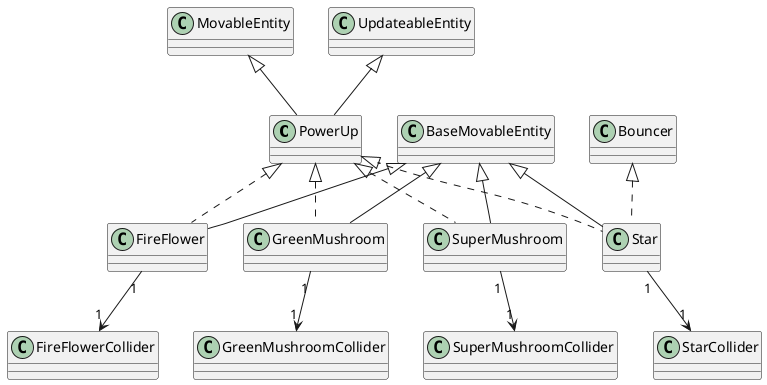 @startuml PowerUps

PowerUp -u-|> UpdateableEntity
PowerUp -u-|> MovableEntity

FireFlower .u.|> PowerUp
FireFlower -u-|> BaseMovableEntity
FireFlower "1" --> "1" FireFlowerCollider

GreenMushroom .u.|> PowerUp
GreenMushroom -u-|> BaseMovableEntity
GreenMushroom "1" --> "1" GreenMushroomCollider

SuperMushroom .u.|> PowerUp
SuperMushroom -u-|> BaseMovableEntity
SuperMushroom "1" --> "1" SuperMushroomCollider

Star .u.|> Bouncer
Star .u.|> PowerUp
Star -u-|> BaseMovableEntity
Star "1" --> "1" StarCollider

@enduml